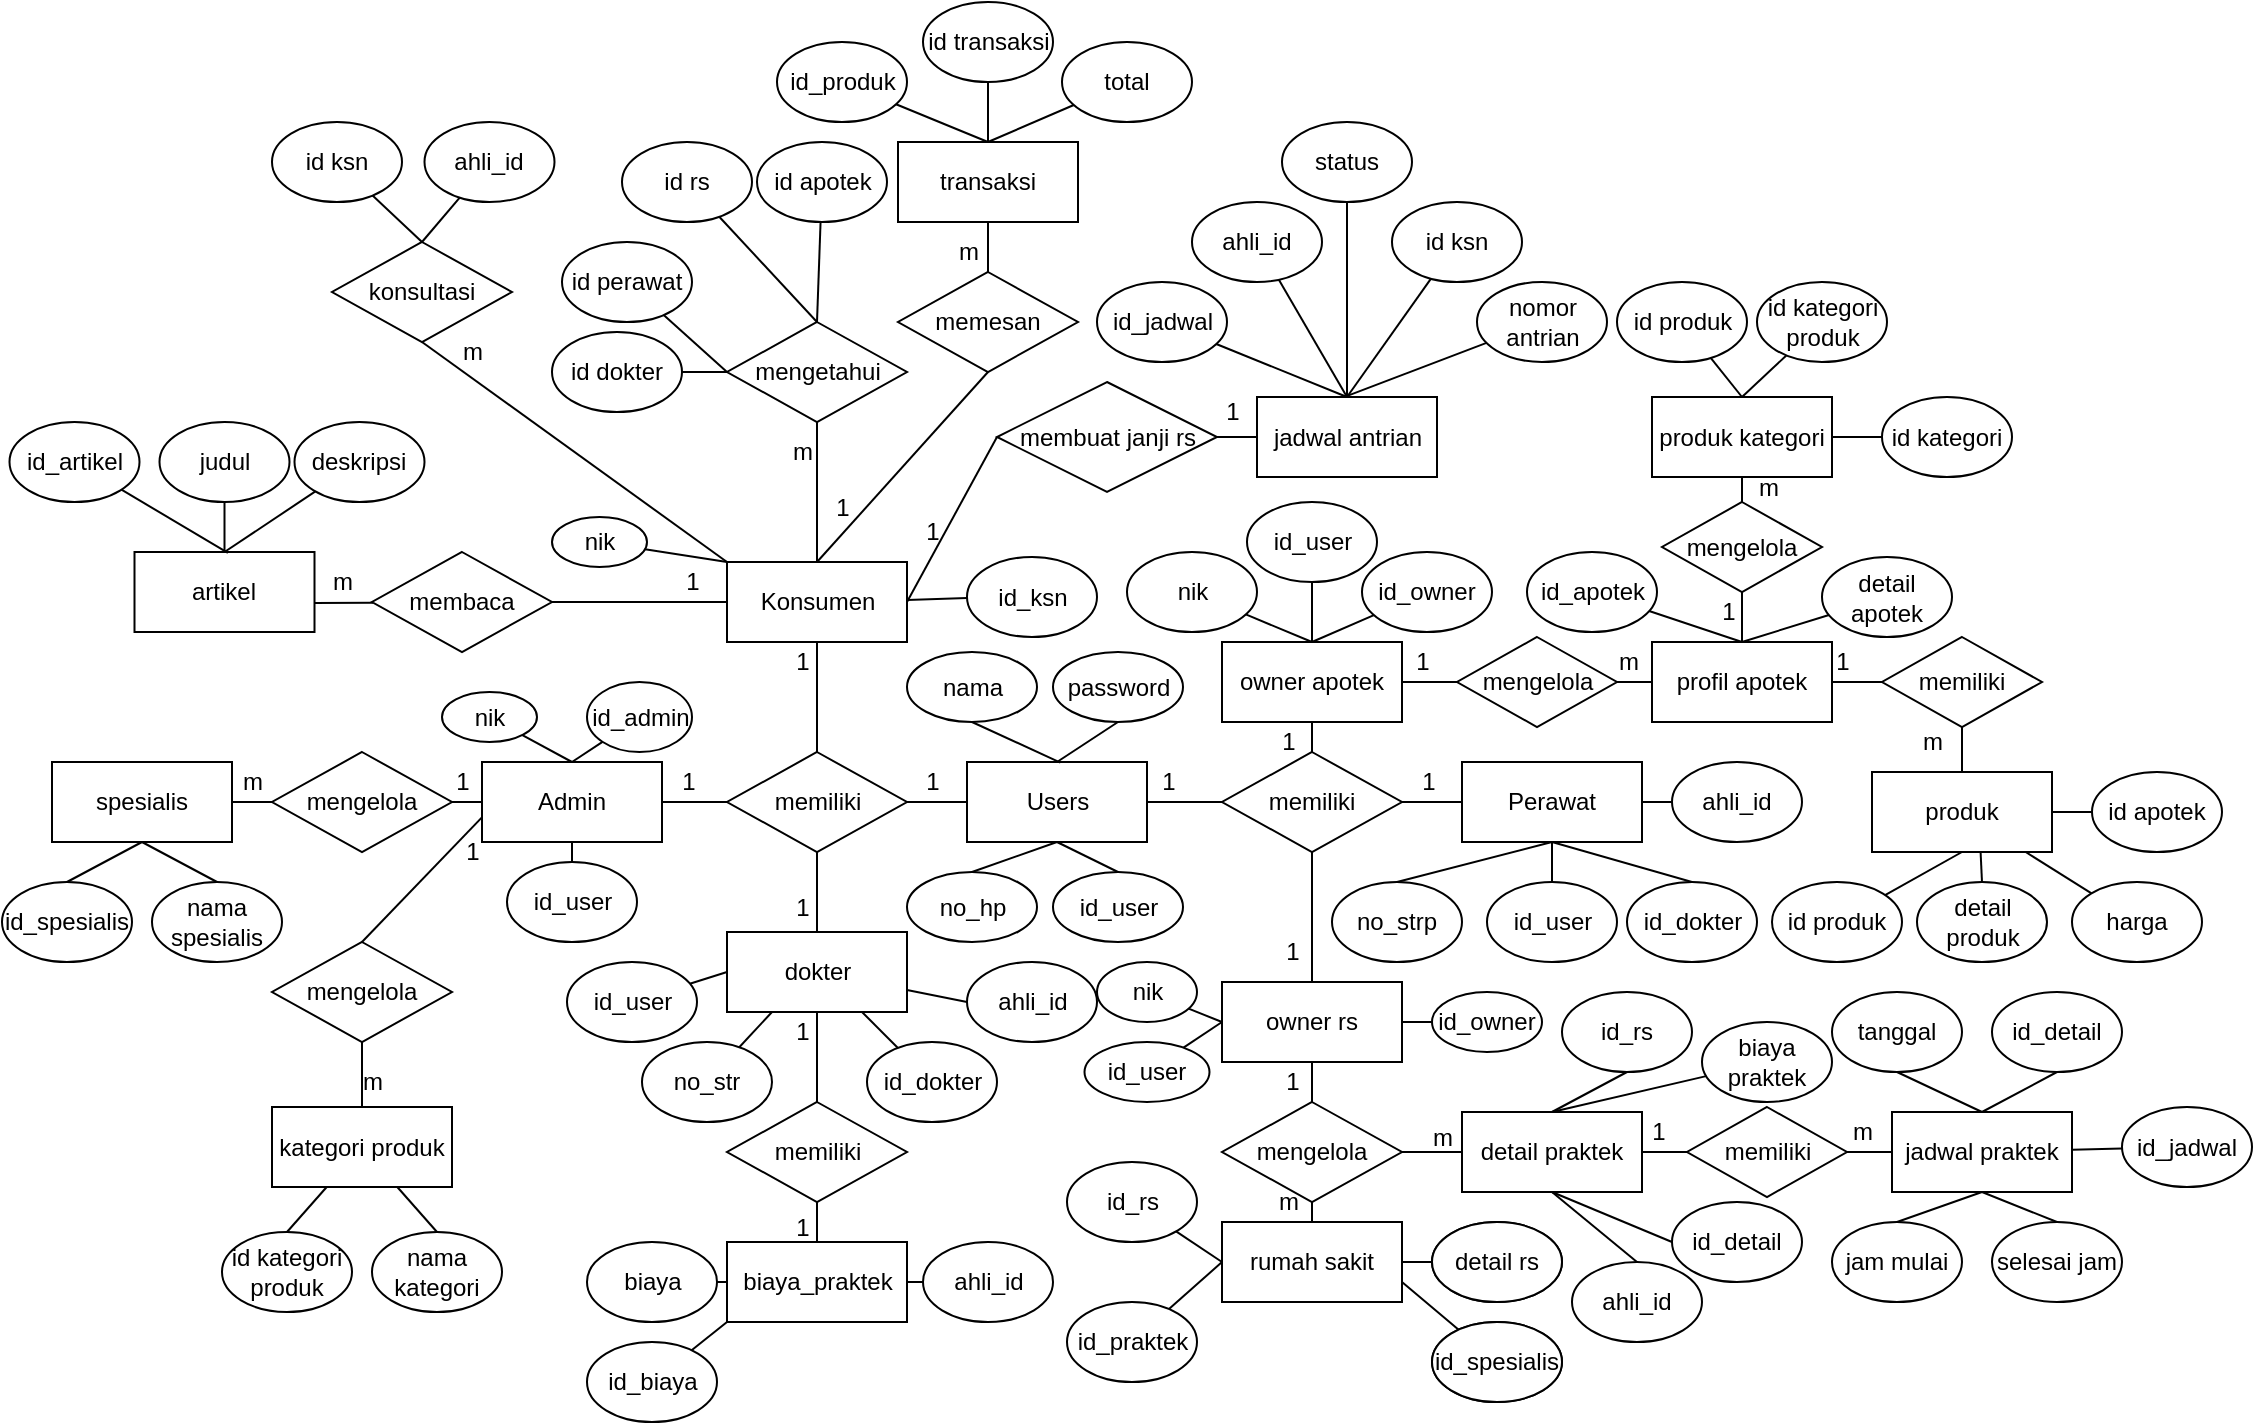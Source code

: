 <mxfile version="20.8.16" type="device"><diagram name="Page-1" id="ZHEu9YwP4fKdAtqK_Z01"><mxGraphModel dx="1886" dy="614" grid="1" gridSize="10" guides="1" tooltips="1" connect="1" arrows="1" fold="1" page="1" pageScale="1" pageWidth="850" pageHeight="1100" math="0" shadow="0"><root><mxCell id="0"/><mxCell id="1" parent="0"/><mxCell id="qncEWI-TgrQb9mS7dXzu-42" value="" style="rounded=0;orthogonalLoop=1;jettySize=auto;html=1;endArrow=none;endFill=0;exitX=0.5;exitY=0;exitDx=0;exitDy=0;" parent="1" source="qncEWI-TgrQb9mS7dXzu-1" target="qncEWI-TgrQb9mS7dXzu-41" edge="1"><mxGeometry relative="1" as="geometry"/></mxCell><mxCell id="qncEWI-TgrQb9mS7dXzu-141" style="edgeStyle=none;rounded=0;orthogonalLoop=1;jettySize=auto;html=1;entryX=1;entryY=0.5;entryDx=0;entryDy=0;endArrow=none;endFill=0;" parent="1" source="qncEWI-TgrQb9mS7dXzu-1" target="qncEWI-TgrQb9mS7dXzu-140" edge="1"><mxGeometry relative="1" as="geometry"/></mxCell><mxCell id="qncEWI-TgrQb9mS7dXzu-293" style="edgeStyle=none;rounded=0;orthogonalLoop=1;jettySize=auto;html=1;entryX=0.5;entryY=0;entryDx=0;entryDy=0;endArrow=none;endFill=0;exitX=0.852;exitY=1.069;exitDx=0;exitDy=0;exitPerimeter=0;" parent="1" source="qncEWI-TgrQb9mS7dXzu-225" target="qncEWI-TgrQb9mS7dXzu-292" edge="1"><mxGeometry relative="1" as="geometry"><mxPoint x="10" y="460" as="sourcePoint"/></mxGeometry></mxCell><mxCell id="qncEWI-TgrQb9mS7dXzu-1" value="Admin" style="rounded=0;whiteSpace=wrap;html=1;" parent="1" vertex="1"><mxGeometry x="-35" y="420" width="90" height="40" as="geometry"/></mxCell><mxCell id="qncEWI-TgrQb9mS7dXzu-68" style="edgeStyle=none;rounded=0;orthogonalLoop=1;jettySize=auto;html=1;endArrow=none;endFill=0;" parent="1" source="qncEWI-TgrQb9mS7dXzu-5" target="qncEWI-TgrQb9mS7dXzu-58" edge="1"><mxGeometry relative="1" as="geometry"/></mxCell><mxCell id="qncEWI-TgrQb9mS7dXzu-123" value="" style="edgeStyle=none;rounded=0;orthogonalLoop=1;jettySize=auto;html=1;endArrow=none;endFill=0;" parent="1" source="qncEWI-TgrQb9mS7dXzu-5" target="qncEWI-TgrQb9mS7dXzu-122" edge="1"><mxGeometry relative="1" as="geometry"/></mxCell><mxCell id="qncEWI-TgrQb9mS7dXzu-5" value="owner rs" style="rounded=0;whiteSpace=wrap;html=1;" parent="1" vertex="1"><mxGeometry x="335" y="530" width="90" height="40" as="geometry"/></mxCell><mxCell id="qncEWI-TgrQb9mS7dXzu-59" value="" style="edgeStyle=none;rounded=0;orthogonalLoop=1;jettySize=auto;html=1;endArrow=none;endFill=0;" parent="1" source="qncEWI-TgrQb9mS7dXzu-8" target="qncEWI-TgrQb9mS7dXzu-58" edge="1"><mxGeometry relative="1" as="geometry"/></mxCell><mxCell id="qncEWI-TgrQb9mS7dXzu-8" value="Users" style="rounded=0;whiteSpace=wrap;html=1;" parent="1" vertex="1"><mxGeometry x="207.5" y="420" width="90" height="40" as="geometry"/></mxCell><mxCell id="qncEWI-TgrQb9mS7dXzu-200" value="" style="edgeStyle=none;rounded=0;orthogonalLoop=1;jettySize=auto;html=1;endArrow=none;endFill=0;" parent="1" source="qncEWI-TgrQb9mS7dXzu-10" target="qncEWI-TgrQb9mS7dXzu-194" edge="1"><mxGeometry relative="1" as="geometry"/></mxCell><mxCell id="qncEWI-TgrQb9mS7dXzu-206" style="edgeStyle=none;rounded=0;orthogonalLoop=1;jettySize=auto;html=1;entryX=0;entryY=0.5;entryDx=0;entryDy=0;endArrow=none;endFill=0;exitX=1;exitY=0.5;exitDx=0;exitDy=0;" parent="1" source="qncEWI-TgrQb9mS7dXzu-10" target="qncEWI-TgrQb9mS7dXzu-205" edge="1"><mxGeometry relative="1" as="geometry"/></mxCell><mxCell id="qncEWI-TgrQb9mS7dXzu-10" value="Konsumen" style="rounded=0;whiteSpace=wrap;html=1;" parent="1" vertex="1"><mxGeometry x="87.5" y="320" width="90" height="40" as="geometry"/></mxCell><mxCell id="qncEWI-TgrQb9mS7dXzu-107" value="" style="edgeStyle=none;rounded=0;orthogonalLoop=1;jettySize=auto;html=1;endArrow=none;endFill=0;exitX=0.5;exitY=0;exitDx=0;exitDy=0;" parent="1" source="qncEWI-TgrQb9mS7dXzu-12" target="qncEWI-TgrQb9mS7dXzu-105" edge="1"><mxGeometry relative="1" as="geometry"/></mxCell><mxCell id="qncEWI-TgrQb9mS7dXzu-109" style="edgeStyle=none;rounded=0;orthogonalLoop=1;jettySize=auto;html=1;entryX=0.5;entryY=1;entryDx=0;entryDy=0;endArrow=none;endFill=0;" parent="1" source="qncEWI-TgrQb9mS7dXzu-12" target="qncEWI-TgrQb9mS7dXzu-104" edge="1"><mxGeometry relative="1" as="geometry"/></mxCell><mxCell id="qncEWI-TgrQb9mS7dXzu-12" value="artikel" style="rounded=0;whiteSpace=wrap;html=1;" parent="1" vertex="1"><mxGeometry x="-208.75" y="315" width="90" height="40" as="geometry"/></mxCell><mxCell id="qncEWI-TgrQb9mS7dXzu-18" value="nama" style="ellipse;whiteSpace=wrap;html=1;" parent="1" vertex="1"><mxGeometry x="177.5" y="365" width="65" height="35" as="geometry"/></mxCell><mxCell id="qncEWI-TgrQb9mS7dXzu-20" value="no_hp" style="ellipse;whiteSpace=wrap;html=1;" parent="1" vertex="1"><mxGeometry x="177.5" y="475" width="65" height="35" as="geometry"/></mxCell><mxCell id="qncEWI-TgrQb9mS7dXzu-22" value="password" style="ellipse;whiteSpace=wrap;html=1;" parent="1" vertex="1"><mxGeometry x="250.5" y="365" width="65" height="35" as="geometry"/></mxCell><mxCell id="qncEWI-TgrQb9mS7dXzu-24" style="edgeStyle=orthogonalEdgeStyle;rounded=0;orthogonalLoop=1;jettySize=auto;html=1;exitX=0.5;exitY=1;exitDx=0;exitDy=0;" parent="1" edge="1"><mxGeometry relative="1" as="geometry"><mxPoint x="252.5" y="445" as="sourcePoint"/><mxPoint x="252.5" y="445" as="targetPoint"/></mxGeometry></mxCell><mxCell id="qncEWI-TgrQb9mS7dXzu-25" value="id_user" style="ellipse;whiteSpace=wrap;html=1;" parent="1" vertex="1"><mxGeometry x="250.5" y="475" width="65" height="35" as="geometry"/></mxCell><mxCell id="qncEWI-TgrQb9mS7dXzu-45" style="rounded=0;orthogonalLoop=1;jettySize=auto;html=1;endArrow=none;endFill=0;exitX=0;exitY=0.5;exitDx=0;exitDy=0;" parent="1" source="qncEWI-TgrQb9mS7dXzu-26" target="qncEWI-TgrQb9mS7dXzu-43" edge="1"><mxGeometry relative="1" as="geometry"/></mxCell><mxCell id="qncEWI-TgrQb9mS7dXzu-88" style="edgeStyle=none;rounded=0;orthogonalLoop=1;jettySize=auto;html=1;endArrow=none;endFill=0;" parent="1" source="qncEWI-TgrQb9mS7dXzu-26" target="qncEWI-TgrQb9mS7dXzu-87" edge="1"><mxGeometry relative="1" as="geometry"/></mxCell><mxCell id="qncEWI-TgrQb9mS7dXzu-115" style="edgeStyle=none;rounded=0;orthogonalLoop=1;jettySize=auto;html=1;entryX=0;entryY=0.5;entryDx=0;entryDy=0;endArrow=none;endFill=0;" parent="1" source="qncEWI-TgrQb9mS7dXzu-26" target="qncEWI-TgrQb9mS7dXzu-114" edge="1"><mxGeometry relative="1" as="geometry"/></mxCell><mxCell id="qncEWI-TgrQb9mS7dXzu-26" value="dokter" style="rounded=0;whiteSpace=wrap;html=1;" parent="1" vertex="1"><mxGeometry x="87.5" y="505" width="90" height="40" as="geometry"/></mxCell><mxCell id="qncEWI-TgrQb9mS7dXzu-60" value="" style="edgeStyle=none;rounded=0;orthogonalLoop=1;jettySize=auto;html=1;endArrow=none;endFill=0;" parent="1" source="qncEWI-TgrQb9mS7dXzu-27" target="qncEWI-TgrQb9mS7dXzu-58" edge="1"><mxGeometry relative="1" as="geometry"/></mxCell><mxCell id="qncEWI-TgrQb9mS7dXzu-64" style="edgeStyle=none;rounded=0;orthogonalLoop=1;jettySize=auto;html=1;entryX=0.5;entryY=0;entryDx=0;entryDy=0;endArrow=none;endFill=0;exitX=0.5;exitY=1;exitDx=0;exitDy=0;" parent="1" source="qncEWI-TgrQb9mS7dXzu-27" target="qncEWI-TgrQb9mS7dXzu-63" edge="1"><mxGeometry relative="1" as="geometry"/></mxCell><mxCell id="qncEWI-TgrQb9mS7dXzu-117" value="" style="edgeStyle=none;rounded=0;orthogonalLoop=1;jettySize=auto;html=1;endArrow=none;endFill=0;" parent="1" source="qncEWI-TgrQb9mS7dXzu-27" target="qncEWI-TgrQb9mS7dXzu-116" edge="1"><mxGeometry relative="1" as="geometry"/></mxCell><mxCell id="qncEWI-TgrQb9mS7dXzu-27" value="Perawat" style="rounded=0;whiteSpace=wrap;html=1;" parent="1" vertex="1"><mxGeometry x="455" y="420" width="90" height="40" as="geometry"/></mxCell><mxCell id="qncEWI-TgrQb9mS7dXzu-173" value="" style="edgeStyle=none;rounded=0;orthogonalLoop=1;jettySize=auto;html=1;endArrow=none;endFill=0;" parent="1" source="qncEWI-TgrQb9mS7dXzu-28" target="qncEWI-TgrQb9mS7dXzu-172" edge="1"><mxGeometry relative="1" as="geometry"/></mxCell><mxCell id="qncEWI-TgrQb9mS7dXzu-28" value="owner apotek" style="rounded=0;whiteSpace=wrap;html=1;" parent="1" vertex="1"><mxGeometry x="335" y="360" width="90" height="40" as="geometry"/></mxCell><mxCell id="qncEWI-TgrQb9mS7dXzu-37" style="edgeStyle=orthogonalEdgeStyle;rounded=0;orthogonalLoop=1;jettySize=auto;html=1;entryX=0.5;entryY=1;entryDx=0;entryDy=0;endArrow=none;endFill=0;" parent="1" source="qncEWI-TgrQb9mS7dXzu-29" target="qncEWI-TgrQb9mS7dXzu-10" edge="1"><mxGeometry relative="1" as="geometry"/></mxCell><mxCell id="qncEWI-TgrQb9mS7dXzu-29" value="memiliki" style="rhombus;whiteSpace=wrap;html=1;" parent="1" vertex="1"><mxGeometry x="87.5" y="415" width="90" height="50" as="geometry"/></mxCell><mxCell id="qncEWI-TgrQb9mS7dXzu-30" value="" style="endArrow=none;html=1;rounded=0;exitX=1;exitY=0.5;exitDx=0;exitDy=0;entryX=0;entryY=0.5;entryDx=0;entryDy=0;" parent="1" source="qncEWI-TgrQb9mS7dXzu-1" target="qncEWI-TgrQb9mS7dXzu-29" edge="1"><mxGeometry width="50" height="50" relative="1" as="geometry"><mxPoint x="87.5" y="480" as="sourcePoint"/><mxPoint x="137.5" y="430" as="targetPoint"/></mxGeometry></mxCell><mxCell id="qncEWI-TgrQb9mS7dXzu-31" value="" style="endArrow=none;html=1;rounded=0;entryX=0;entryY=0.5;entryDx=0;entryDy=0;" parent="1" source="qncEWI-TgrQb9mS7dXzu-29" target="qncEWI-TgrQb9mS7dXzu-8" edge="1"><mxGeometry width="50" height="50" relative="1" as="geometry"><mxPoint x="87.5" y="480" as="sourcePoint"/><mxPoint x="137.5" y="430" as="targetPoint"/></mxGeometry></mxCell><mxCell id="qncEWI-TgrQb9mS7dXzu-32" value="" style="endArrow=none;html=1;rounded=0;exitX=0.5;exitY=0;exitDx=0;exitDy=0;entryX=0.5;entryY=1;entryDx=0;entryDy=0;" parent="1" source="qncEWI-TgrQb9mS7dXzu-20" target="qncEWI-TgrQb9mS7dXzu-8" edge="1"><mxGeometry width="50" height="50" relative="1" as="geometry"><mxPoint x="87.5" y="450" as="sourcePoint"/><mxPoint x="207.5" y="450" as="targetPoint"/></mxGeometry></mxCell><mxCell id="qncEWI-TgrQb9mS7dXzu-33" value="" style="endArrow=none;html=1;rounded=0;exitX=0.5;exitY=0;exitDx=0;exitDy=0;entryX=0.5;entryY=1;entryDx=0;entryDy=0;" parent="1" source="qncEWI-TgrQb9mS7dXzu-25" target="qncEWI-TgrQb9mS7dXzu-8" edge="1"><mxGeometry width="50" height="50" relative="1" as="geometry"><mxPoint x="210" y="480" as="sourcePoint"/><mxPoint x="262.5" y="460" as="targetPoint"/></mxGeometry></mxCell><mxCell id="qncEWI-TgrQb9mS7dXzu-34" value="" style="endArrow=none;html=1;rounded=0;exitX=0.5;exitY=0;exitDx=0;exitDy=0;entryX=0.5;entryY=1;entryDx=0;entryDy=0;" parent="1" source="qncEWI-TgrQb9mS7dXzu-8" target="qncEWI-TgrQb9mS7dXzu-22" edge="1"><mxGeometry width="50" height="50" relative="1" as="geometry"><mxPoint x="220" y="490" as="sourcePoint"/><mxPoint x="272.5" y="470" as="targetPoint"/></mxGeometry></mxCell><mxCell id="qncEWI-TgrQb9mS7dXzu-35" value="" style="endArrow=none;html=1;rounded=0;entryX=0.5;entryY=1;entryDx=0;entryDy=0;exitX=0.519;exitY=0.007;exitDx=0;exitDy=0;exitPerimeter=0;" parent="1" source="qncEWI-TgrQb9mS7dXzu-8" target="qncEWI-TgrQb9mS7dXzu-18" edge="1"><mxGeometry width="50" height="50" relative="1" as="geometry"><mxPoint x="257.5" y="410" as="sourcePoint"/><mxPoint x="282.5" y="480" as="targetPoint"/></mxGeometry></mxCell><mxCell id="qncEWI-TgrQb9mS7dXzu-36" value="" style="endArrow=none;html=1;rounded=0;exitX=0.5;exitY=1;exitDx=0;exitDy=0;" parent="1" source="qncEWI-TgrQb9mS7dXzu-29" target="qncEWI-TgrQb9mS7dXzu-26" edge="1"><mxGeometry width="50" height="50" relative="1" as="geometry"><mxPoint x="117.5" y="420" as="sourcePoint"/><mxPoint x="167.5" y="370" as="targetPoint"/></mxGeometry></mxCell><mxCell id="qncEWI-TgrQb9mS7dXzu-99" style="edgeStyle=none;rounded=0;orthogonalLoop=1;jettySize=auto;html=1;entryX=0.5;entryY=1;entryDx=0;entryDy=0;endArrow=none;endFill=0;" parent="1" source="qncEWI-TgrQb9mS7dXzu-38" target="qncEWI-TgrQb9mS7dXzu-1" edge="1"><mxGeometry relative="1" as="geometry"/></mxCell><mxCell id="qncEWI-TgrQb9mS7dXzu-38" value="id_user" style="ellipse;whiteSpace=wrap;html=1;" parent="1" vertex="1"><mxGeometry x="-22.5" y="470" width="65" height="40" as="geometry"/></mxCell><mxCell id="qncEWI-TgrQb9mS7dXzu-41" value="id_admin" style="ellipse;whiteSpace=wrap;html=1;" parent="1" vertex="1"><mxGeometry x="17.5" y="380" width="52.5" height="35" as="geometry"/></mxCell><mxCell id="qncEWI-TgrQb9mS7dXzu-43" value="id_user" style="ellipse;whiteSpace=wrap;html=1;" parent="1" vertex="1"><mxGeometry x="7.5" y="520" width="65" height="40" as="geometry"/></mxCell><mxCell id="qncEWI-TgrQb9mS7dXzu-46" style="edgeStyle=none;rounded=0;orthogonalLoop=1;jettySize=auto;html=1;entryX=0.75;entryY=1;entryDx=0;entryDy=0;endArrow=none;endFill=0;" parent="1" source="qncEWI-TgrQb9mS7dXzu-44" target="qncEWI-TgrQb9mS7dXzu-26" edge="1"><mxGeometry relative="1" as="geometry"/></mxCell><mxCell id="qncEWI-TgrQb9mS7dXzu-44" value="id_dokter" style="ellipse;whiteSpace=wrap;html=1;" parent="1" vertex="1"><mxGeometry x="157.5" y="560" width="65" height="40" as="geometry"/></mxCell><mxCell id="qncEWI-TgrQb9mS7dXzu-49" style="edgeStyle=none;rounded=0;orthogonalLoop=1;jettySize=auto;html=1;endArrow=none;endFill=0;entryX=0.25;entryY=1;entryDx=0;entryDy=0;" parent="1" source="qncEWI-TgrQb9mS7dXzu-48" target="qncEWI-TgrQb9mS7dXzu-26" edge="1"><mxGeometry relative="1" as="geometry"><mxPoint x="117.5" y="550" as="targetPoint"/></mxGeometry></mxCell><mxCell id="qncEWI-TgrQb9mS7dXzu-48" value="no_str" style="ellipse;whiteSpace=wrap;html=1;" parent="1" vertex="1"><mxGeometry x="45" y="560" width="65" height="40" as="geometry"/></mxCell><mxCell id="qncEWI-TgrQb9mS7dXzu-53" style="edgeStyle=none;rounded=0;orthogonalLoop=1;jettySize=auto;html=1;endArrow=none;endFill=0;" parent="1" source="qncEWI-TgrQb9mS7dXzu-51" target="qncEWI-TgrQb9mS7dXzu-10" edge="1"><mxGeometry relative="1" as="geometry"/></mxCell><mxCell id="qncEWI-TgrQb9mS7dXzu-51" value="id_ksn" style="ellipse;whiteSpace=wrap;html=1;" parent="1" vertex="1"><mxGeometry x="207.5" y="317.5" width="65" height="40" as="geometry"/></mxCell><mxCell id="qncEWI-TgrQb9mS7dXzu-55" style="edgeStyle=none;rounded=0;orthogonalLoop=1;jettySize=auto;html=1;endArrow=none;endFill=0;entryX=0;entryY=0;entryDx=0;entryDy=0;exitX=0.5;exitY=1;exitDx=0;exitDy=0;" parent="1" source="qncEWI-TgrQb9mS7dXzu-267" target="qncEWI-TgrQb9mS7dXzu-10" edge="1"><mxGeometry relative="1" as="geometry"><mxPoint x="-60" y="210" as="sourcePoint"/><mxPoint x="100" y="320" as="targetPoint"/></mxGeometry></mxCell><mxCell id="qncEWI-TgrQb9mS7dXzu-77" value="" style="edgeStyle=none;rounded=0;orthogonalLoop=1;jettySize=auto;html=1;endArrow=none;endFill=0;" parent="1" source="qncEWI-TgrQb9mS7dXzu-58" target="qncEWI-TgrQb9mS7dXzu-28" edge="1"><mxGeometry relative="1" as="geometry"/></mxCell><mxCell id="qncEWI-TgrQb9mS7dXzu-58" value="memiliki" style="rhombus;whiteSpace=wrap;html=1;" parent="1" vertex="1"><mxGeometry x="335" y="415" width="90" height="50" as="geometry"/></mxCell><mxCell id="qncEWI-TgrQb9mS7dXzu-65" value="" style="edgeStyle=none;rounded=0;orthogonalLoop=1;jettySize=auto;html=1;endArrow=none;endFill=0;" parent="1" source="qncEWI-TgrQb9mS7dXzu-61" target="qncEWI-TgrQb9mS7dXzu-27" edge="1"><mxGeometry relative="1" as="geometry"/></mxCell><mxCell id="qncEWI-TgrQb9mS7dXzu-61" value="id_user" style="ellipse;whiteSpace=wrap;html=1;" parent="1" vertex="1"><mxGeometry x="467.5" y="480" width="65" height="40" as="geometry"/></mxCell><mxCell id="qncEWI-TgrQb9mS7dXzu-66" style="edgeStyle=none;rounded=0;orthogonalLoop=1;jettySize=auto;html=1;entryX=0.5;entryY=1;entryDx=0;entryDy=0;endArrow=none;endFill=0;exitX=0.5;exitY=0;exitDx=0;exitDy=0;" parent="1" source="qncEWI-TgrQb9mS7dXzu-62" target="qncEWI-TgrQb9mS7dXzu-27" edge="1"><mxGeometry relative="1" as="geometry"/></mxCell><mxCell id="qncEWI-TgrQb9mS7dXzu-62" value="id_dokter" style="ellipse;whiteSpace=wrap;html=1;" parent="1" vertex="1"><mxGeometry x="537.5" y="480" width="65" height="40" as="geometry"/></mxCell><mxCell id="qncEWI-TgrQb9mS7dXzu-63" value="no_strp" style="ellipse;whiteSpace=wrap;html=1;" parent="1" vertex="1"><mxGeometry x="390" y="480" width="65" height="40" as="geometry"/></mxCell><mxCell id="qncEWI-TgrQb9mS7dXzu-121" style="edgeStyle=none;rounded=0;orthogonalLoop=1;jettySize=auto;html=1;entryX=0;entryY=0.5;entryDx=0;entryDy=0;endArrow=none;endFill=0;" parent="1" source="qncEWI-TgrQb9mS7dXzu-69" target="qncEWI-TgrQb9mS7dXzu-5" edge="1"><mxGeometry relative="1" as="geometry"/></mxCell><mxCell id="qncEWI-TgrQb9mS7dXzu-69" value="id_user" style="ellipse;whiteSpace=wrap;html=1;" parent="1" vertex="1"><mxGeometry x="266.25" y="560" width="62.5" height="30" as="geometry"/></mxCell><mxCell id="qncEWI-TgrQb9mS7dXzu-126" style="edgeStyle=none;rounded=0;orthogonalLoop=1;jettySize=auto;html=1;entryX=1;entryY=0.5;entryDx=0;entryDy=0;endArrow=none;endFill=0;" parent="1" source="qncEWI-TgrQb9mS7dXzu-70" target="qncEWI-TgrQb9mS7dXzu-5" edge="1"><mxGeometry relative="1" as="geometry"/></mxCell><mxCell id="qncEWI-TgrQb9mS7dXzu-70" value="id_owner" style="ellipse;whiteSpace=wrap;html=1;" parent="1" vertex="1"><mxGeometry x="440" y="535" width="55" height="30" as="geometry"/></mxCell><mxCell id="qncEWI-TgrQb9mS7dXzu-120" style="edgeStyle=none;rounded=0;orthogonalLoop=1;jettySize=auto;html=1;entryX=0;entryY=0.5;entryDx=0;entryDy=0;endArrow=none;endFill=0;" parent="1" source="qncEWI-TgrQb9mS7dXzu-71" target="qncEWI-TgrQb9mS7dXzu-5" edge="1"><mxGeometry relative="1" as="geometry"/></mxCell><mxCell id="qncEWI-TgrQb9mS7dXzu-71" value="nik" style="ellipse;whiteSpace=wrap;html=1;" parent="1" vertex="1"><mxGeometry x="272.5" y="520" width="50" height="30" as="geometry"/></mxCell><mxCell id="qncEWI-TgrQb9mS7dXzu-84" style="edgeStyle=none;rounded=0;orthogonalLoop=1;jettySize=auto;html=1;entryX=0.5;entryY=0;entryDx=0;entryDy=0;endArrow=none;endFill=0;" parent="1" source="qncEWI-TgrQb9mS7dXzu-78" target="qncEWI-TgrQb9mS7dXzu-28" edge="1"><mxGeometry relative="1" as="geometry"/></mxCell><mxCell id="qncEWI-TgrQb9mS7dXzu-78" value="id_user" style="ellipse;whiteSpace=wrap;html=1;" parent="1" vertex="1"><mxGeometry x="347.5" y="290" width="65" height="40" as="geometry"/></mxCell><mxCell id="qncEWI-TgrQb9mS7dXzu-85" style="edgeStyle=none;rounded=0;orthogonalLoop=1;jettySize=auto;html=1;entryX=0.5;entryY=0;entryDx=0;entryDy=0;endArrow=none;endFill=0;" parent="1" source="qncEWI-TgrQb9mS7dXzu-79" target="qncEWI-TgrQb9mS7dXzu-28" edge="1"><mxGeometry relative="1" as="geometry"/></mxCell><mxCell id="qncEWI-TgrQb9mS7dXzu-79" value="id_owner" style="ellipse;whiteSpace=wrap;html=1;" parent="1" vertex="1"><mxGeometry x="405" y="315" width="65" height="40" as="geometry"/></mxCell><mxCell id="qncEWI-TgrQb9mS7dXzu-81" style="edgeStyle=none;rounded=0;orthogonalLoop=1;jettySize=auto;html=1;entryX=0.5;entryY=0;entryDx=0;entryDy=0;endArrow=none;endFill=0;" parent="1" source="qncEWI-TgrQb9mS7dXzu-80" target="qncEWI-TgrQb9mS7dXzu-28" edge="1"><mxGeometry relative="1" as="geometry"/></mxCell><mxCell id="qncEWI-TgrQb9mS7dXzu-80" value="nik" style="ellipse;whiteSpace=wrap;html=1;" parent="1" vertex="1"><mxGeometry x="287.5" y="315" width="65" height="40" as="geometry"/></mxCell><mxCell id="qncEWI-TgrQb9mS7dXzu-90" style="edgeStyle=none;rounded=0;orthogonalLoop=1;jettySize=auto;html=1;endArrow=none;endFill=0;" parent="1" source="qncEWI-TgrQb9mS7dXzu-86" target="qncEWI-TgrQb9mS7dXzu-89" edge="1"><mxGeometry relative="1" as="geometry"/></mxCell><mxCell id="qncEWI-TgrQb9mS7dXzu-93" style="edgeStyle=none;rounded=0;orthogonalLoop=1;jettySize=auto;html=1;entryX=1;entryY=0.5;entryDx=0;entryDy=0;endArrow=none;endFill=0;" parent="1" source="qncEWI-TgrQb9mS7dXzu-86" target="qncEWI-TgrQb9mS7dXzu-91" edge="1"><mxGeometry relative="1" as="geometry"/></mxCell><mxCell id="qncEWI-TgrQb9mS7dXzu-86" value="biaya_praktek" style="rounded=0;whiteSpace=wrap;html=1;" parent="1" vertex="1"><mxGeometry x="87.5" y="660" width="90" height="40" as="geometry"/></mxCell><mxCell id="qncEWI-TgrQb9mS7dXzu-95" value="" style="edgeStyle=none;rounded=0;orthogonalLoop=1;jettySize=auto;html=1;endArrow=none;endFill=0;" parent="1" source="qncEWI-TgrQb9mS7dXzu-87" target="qncEWI-TgrQb9mS7dXzu-86" edge="1"><mxGeometry relative="1" as="geometry"/></mxCell><mxCell id="qncEWI-TgrQb9mS7dXzu-87" value="memiliki" style="rhombus;whiteSpace=wrap;html=1;" parent="1" vertex="1"><mxGeometry x="87.5" y="590" width="90" height="50" as="geometry"/></mxCell><mxCell id="qncEWI-TgrQb9mS7dXzu-89" value="ahli_id" style="ellipse;whiteSpace=wrap;html=1;" parent="1" vertex="1"><mxGeometry x="185.5" y="660" width="65" height="40" as="geometry"/></mxCell><mxCell id="qncEWI-TgrQb9mS7dXzu-91" value="biaya" style="ellipse;whiteSpace=wrap;html=1;" parent="1" vertex="1"><mxGeometry x="17.5" y="660" width="65" height="40" as="geometry"/></mxCell><mxCell id="qncEWI-TgrQb9mS7dXzu-94" style="edgeStyle=none;rounded=0;orthogonalLoop=1;jettySize=auto;html=1;entryX=0;entryY=1;entryDx=0;entryDy=0;endArrow=none;endFill=0;" parent="1" source="qncEWI-TgrQb9mS7dXzu-92" target="qncEWI-TgrQb9mS7dXzu-86" edge="1"><mxGeometry relative="1" as="geometry"/></mxCell><mxCell id="qncEWI-TgrQb9mS7dXzu-92" value="id_biaya" style="ellipse;whiteSpace=wrap;html=1;" parent="1" vertex="1"><mxGeometry x="17.5" y="710" width="65" height="40" as="geometry"/></mxCell><mxCell id="qncEWI-TgrQb9mS7dXzu-101" style="edgeStyle=none;rounded=0;orthogonalLoop=1;jettySize=auto;html=1;endArrow=none;endFill=0;" parent="1" source="qncEWI-TgrQb9mS7dXzu-97" target="qncEWI-TgrQb9mS7dXzu-10" edge="1"><mxGeometry relative="1" as="geometry"/></mxCell><mxCell id="qncEWI-TgrQb9mS7dXzu-103" style="edgeStyle=none;rounded=0;orthogonalLoop=1;jettySize=auto;html=1;entryX=1;entryY=0.638;entryDx=0;entryDy=0;entryPerimeter=0;endArrow=none;endFill=0;" parent="1" source="qncEWI-TgrQb9mS7dXzu-97" target="qncEWI-TgrQb9mS7dXzu-12" edge="1"><mxGeometry relative="1" as="geometry"/></mxCell><mxCell id="qncEWI-TgrQb9mS7dXzu-97" value="membaca" style="rhombus;whiteSpace=wrap;html=1;" parent="1" vertex="1"><mxGeometry x="-90" y="315" width="90" height="50" as="geometry"/></mxCell><mxCell id="qncEWI-TgrQb9mS7dXzu-104" value="judul" style="ellipse;whiteSpace=wrap;html=1;" parent="1" vertex="1"><mxGeometry x="-196.25" y="250" width="65" height="40" as="geometry"/></mxCell><mxCell id="qncEWI-TgrQb9mS7dXzu-105" value="deskripsi" style="ellipse;whiteSpace=wrap;html=1;" parent="1" vertex="1"><mxGeometry x="-128.75" y="250" width="65" height="40" as="geometry"/></mxCell><mxCell id="qncEWI-TgrQb9mS7dXzu-111" style="edgeStyle=none;rounded=0;orthogonalLoop=1;jettySize=auto;html=1;entryX=0.519;entryY=0.012;entryDx=0;entryDy=0;entryPerimeter=0;endArrow=none;endFill=0;" parent="1" source="qncEWI-TgrQb9mS7dXzu-106" target="qncEWI-TgrQb9mS7dXzu-12" edge="1"><mxGeometry relative="1" as="geometry"/></mxCell><mxCell id="qncEWI-TgrQb9mS7dXzu-106" value="id_artikel" style="ellipse;whiteSpace=wrap;html=1;" parent="1" vertex="1"><mxGeometry x="-271.25" y="250" width="65" height="40" as="geometry"/></mxCell><mxCell id="qncEWI-TgrQb9mS7dXzu-113" style="edgeStyle=none;rounded=0;orthogonalLoop=1;jettySize=auto;html=1;exitX=0.5;exitY=0;exitDx=0;exitDy=0;endArrow=none;endFill=0;" parent="1" source="qncEWI-TgrQb9mS7dXzu-78" target="qncEWI-TgrQb9mS7dXzu-78" edge="1"><mxGeometry relative="1" as="geometry"/></mxCell><mxCell id="qncEWI-TgrQb9mS7dXzu-114" value="ahli_id" style="ellipse;whiteSpace=wrap;html=1;" parent="1" vertex="1"><mxGeometry x="207.5" y="520" width="65" height="40" as="geometry"/></mxCell><mxCell id="qncEWI-TgrQb9mS7dXzu-116" value="ahli_id" style="ellipse;whiteSpace=wrap;html=1;" parent="1" vertex="1"><mxGeometry x="560" y="420" width="65" height="40" as="geometry"/></mxCell><mxCell id="qncEWI-TgrQb9mS7dXzu-118" value="rumah sakit" style="rounded=0;whiteSpace=wrap;html=1;" parent="1" vertex="1"><mxGeometry x="335" y="650" width="90" height="40" as="geometry"/></mxCell><mxCell id="qncEWI-TgrQb9mS7dXzu-124" value="" style="edgeStyle=none;rounded=0;orthogonalLoop=1;jettySize=auto;html=1;endArrow=none;endFill=0;" parent="1" source="qncEWI-TgrQb9mS7dXzu-122" target="qncEWI-TgrQb9mS7dXzu-118" edge="1"><mxGeometry relative="1" as="geometry"/></mxCell><mxCell id="qncEWI-TgrQb9mS7dXzu-148" value="" style="edgeStyle=none;rounded=0;orthogonalLoop=1;jettySize=auto;html=1;endArrow=none;endFill=0;" parent="1" source="qncEWI-TgrQb9mS7dXzu-122" target="qncEWI-TgrQb9mS7dXzu-147" edge="1"><mxGeometry relative="1" as="geometry"/></mxCell><mxCell id="qncEWI-TgrQb9mS7dXzu-122" value="mengelola" style="rhombus;whiteSpace=wrap;html=1;" parent="1" vertex="1"><mxGeometry x="335" y="590" width="90" height="50" as="geometry"/></mxCell><mxCell id="qncEWI-TgrQb9mS7dXzu-133" style="edgeStyle=none;rounded=0;orthogonalLoop=1;jettySize=auto;html=1;entryX=0;entryY=0.5;entryDx=0;entryDy=0;endArrow=none;endFill=0;" parent="1" source="qncEWI-TgrQb9mS7dXzu-128" target="qncEWI-TgrQb9mS7dXzu-118" edge="1"><mxGeometry relative="1" as="geometry"/></mxCell><mxCell id="qncEWI-TgrQb9mS7dXzu-128" value="id_rs" style="ellipse;whiteSpace=wrap;html=1;" parent="1" vertex="1"><mxGeometry x="257.5" y="620" width="65" height="40" as="geometry"/></mxCell><mxCell id="qncEWI-TgrQb9mS7dXzu-135" style="edgeStyle=none;rounded=0;orthogonalLoop=1;jettySize=auto;html=1;entryX=1;entryY=0.5;entryDx=0;entryDy=0;endArrow=none;endFill=0;" parent="1" source="qncEWI-TgrQb9mS7dXzu-129" target="qncEWI-TgrQb9mS7dXzu-118" edge="1"><mxGeometry relative="1" as="geometry"/></mxCell><mxCell id="qncEWI-TgrQb9mS7dXzu-129" value="detail rs" style="ellipse;whiteSpace=wrap;html=1;" parent="1" vertex="1"><mxGeometry x="440" y="650" width="65" height="40" as="geometry"/></mxCell><mxCell id="qncEWI-TgrQb9mS7dXzu-134" style="edgeStyle=none;rounded=0;orthogonalLoop=1;jettySize=auto;html=1;entryX=0;entryY=0.5;entryDx=0;entryDy=0;endArrow=none;endFill=0;" parent="1" source="qncEWI-TgrQb9mS7dXzu-130" target="qncEWI-TgrQb9mS7dXzu-118" edge="1"><mxGeometry relative="1" as="geometry"/></mxCell><mxCell id="qncEWI-TgrQb9mS7dXzu-130" value="id_praktek" style="ellipse;whiteSpace=wrap;html=1;" parent="1" vertex="1"><mxGeometry x="257.5" y="690" width="65" height="40" as="geometry"/></mxCell><mxCell id="qncEWI-TgrQb9mS7dXzu-131" style="edgeStyle=none;rounded=0;orthogonalLoop=1;jettySize=auto;html=1;exitX=0.5;exitY=1;exitDx=0;exitDy=0;endArrow=none;endFill=0;" parent="1" source="qncEWI-TgrQb9mS7dXzu-69" target="qncEWI-TgrQb9mS7dXzu-69" edge="1"><mxGeometry relative="1" as="geometry"/></mxCell><mxCell id="qncEWI-TgrQb9mS7dXzu-136" style="edgeStyle=none;rounded=0;orthogonalLoop=1;jettySize=auto;html=1;entryX=1;entryY=0.75;entryDx=0;entryDy=0;endArrow=none;endFill=0;" parent="1" source="qncEWI-TgrQb9mS7dXzu-132" target="qncEWI-TgrQb9mS7dXzu-118" edge="1"><mxGeometry relative="1" as="geometry"/></mxCell><mxCell id="qncEWI-TgrQb9mS7dXzu-132" value="id_spesialis" style="ellipse;whiteSpace=wrap;html=1;" parent="1" vertex="1"><mxGeometry x="440" y="700" width="65" height="40" as="geometry"/></mxCell><mxCell id="qncEWI-TgrQb9mS7dXzu-138" style="edgeStyle=none;rounded=0;orthogonalLoop=1;jettySize=auto;html=1;entryX=0.5;entryY=0;entryDx=0;entryDy=0;endArrow=none;endFill=0;" parent="1" source="qncEWI-TgrQb9mS7dXzu-137" target="qncEWI-TgrQb9mS7dXzu-1" edge="1"><mxGeometry relative="1" as="geometry"/></mxCell><mxCell id="qncEWI-TgrQb9mS7dXzu-137" value="nik" style="ellipse;whiteSpace=wrap;html=1;" parent="1" vertex="1"><mxGeometry x="-55" y="385" width="47.5" height="25" as="geometry"/></mxCell><mxCell id="qncEWI-TgrQb9mS7dXzu-142" value="" style="edgeStyle=none;rounded=0;orthogonalLoop=1;jettySize=auto;html=1;endArrow=none;endFill=0;" parent="1" source="qncEWI-TgrQb9mS7dXzu-139" target="qncEWI-TgrQb9mS7dXzu-140" edge="1"><mxGeometry relative="1" as="geometry"/></mxCell><mxCell id="qncEWI-TgrQb9mS7dXzu-145" style="edgeStyle=none;rounded=0;orthogonalLoop=1;jettySize=auto;html=1;entryX=0.5;entryY=0;entryDx=0;entryDy=0;endArrow=none;endFill=0;exitX=0.5;exitY=1;exitDx=0;exitDy=0;" parent="1" source="qncEWI-TgrQb9mS7dXzu-139" target="qncEWI-TgrQb9mS7dXzu-144" edge="1"><mxGeometry relative="1" as="geometry"/></mxCell><mxCell id="qncEWI-TgrQb9mS7dXzu-146" style="edgeStyle=none;rounded=0;orthogonalLoop=1;jettySize=auto;html=1;entryX=0.5;entryY=0;entryDx=0;entryDy=0;endArrow=none;endFill=0;exitX=0.5;exitY=1;exitDx=0;exitDy=0;" parent="1" source="qncEWI-TgrQb9mS7dXzu-139" target="qncEWI-TgrQb9mS7dXzu-143" edge="1"><mxGeometry relative="1" as="geometry"/></mxCell><mxCell id="qncEWI-TgrQb9mS7dXzu-139" value="spesialis" style="rounded=0;whiteSpace=wrap;html=1;" parent="1" vertex="1"><mxGeometry x="-250" y="420" width="90" height="40" as="geometry"/></mxCell><mxCell id="qncEWI-TgrQb9mS7dXzu-140" value="mengelola" style="rhombus;whiteSpace=wrap;html=1;" parent="1" vertex="1"><mxGeometry x="-140" y="415" width="90" height="50" as="geometry"/></mxCell><mxCell id="qncEWI-TgrQb9mS7dXzu-143" value="nama spesialis" style="ellipse;whiteSpace=wrap;html=1;" parent="1" vertex="1"><mxGeometry x="-200" y="480" width="65" height="40" as="geometry"/></mxCell><mxCell id="qncEWI-TgrQb9mS7dXzu-144" value="id_spesialis" style="ellipse;whiteSpace=wrap;html=1;" parent="1" vertex="1"><mxGeometry x="-275" y="480" width="65" height="40" as="geometry"/></mxCell><mxCell id="qncEWI-TgrQb9mS7dXzu-150" style="edgeStyle=none;rounded=0;orthogonalLoop=1;jettySize=auto;html=1;entryX=0.5;entryY=1;entryDx=0;entryDy=0;endArrow=none;endFill=0;exitX=0.5;exitY=0;exitDx=0;exitDy=0;" parent="1" source="qncEWI-TgrQb9mS7dXzu-147" target="qncEWI-TgrQb9mS7dXzu-149" edge="1"><mxGeometry relative="1" as="geometry"/></mxCell><mxCell id="qncEWI-TgrQb9mS7dXzu-152" style="edgeStyle=none;rounded=0;orthogonalLoop=1;jettySize=auto;html=1;entryX=0.5;entryY=0;entryDx=0;entryDy=0;endArrow=none;endFill=0;exitX=0.5;exitY=1;exitDx=0;exitDy=0;" parent="1" source="qncEWI-TgrQb9mS7dXzu-147" target="qncEWI-TgrQb9mS7dXzu-151" edge="1"><mxGeometry relative="1" as="geometry"/></mxCell><mxCell id="qncEWI-TgrQb9mS7dXzu-154" style="edgeStyle=none;rounded=0;orthogonalLoop=1;jettySize=auto;html=1;entryX=0;entryY=0.5;entryDx=0;entryDy=0;endArrow=none;endFill=0;exitX=0.5;exitY=1;exitDx=0;exitDy=0;" parent="1" source="qncEWI-TgrQb9mS7dXzu-147" target="qncEWI-TgrQb9mS7dXzu-153" edge="1"><mxGeometry relative="1" as="geometry"/></mxCell><mxCell id="qncEWI-TgrQb9mS7dXzu-160" value="" style="edgeStyle=none;rounded=0;orthogonalLoop=1;jettySize=auto;html=1;endArrow=none;endFill=0;" parent="1" source="qncEWI-TgrQb9mS7dXzu-147" target="qncEWI-TgrQb9mS7dXzu-159" edge="1"><mxGeometry relative="1" as="geometry"/></mxCell><mxCell id="qncEWI-TgrQb9mS7dXzu-147" value="detail praktek" style="rounded=0;whiteSpace=wrap;html=1;" parent="1" vertex="1"><mxGeometry x="455" y="595" width="90" height="40" as="geometry"/></mxCell><mxCell id="qncEWI-TgrQb9mS7dXzu-149" value="id_rs" style="ellipse;whiteSpace=wrap;html=1;" parent="1" vertex="1"><mxGeometry x="505" y="535" width="65" height="40" as="geometry"/></mxCell><mxCell id="qncEWI-TgrQb9mS7dXzu-151" value="ahli_id" style="ellipse;whiteSpace=wrap;html=1;" parent="1" vertex="1"><mxGeometry x="510" y="670" width="65" height="40" as="geometry"/></mxCell><mxCell id="qncEWI-TgrQb9mS7dXzu-153" value="id_detail" style="ellipse;whiteSpace=wrap;html=1;" parent="1" vertex="1"><mxGeometry x="560" y="640" width="65" height="40" as="geometry"/></mxCell><mxCell id="qncEWI-TgrQb9mS7dXzu-156" style="edgeStyle=none;rounded=0;orthogonalLoop=1;jettySize=auto;html=1;entryX=0.5;entryY=0;entryDx=0;entryDy=0;endArrow=none;endFill=0;" parent="1" source="qncEWI-TgrQb9mS7dXzu-155" target="qncEWI-TgrQb9mS7dXzu-147" edge="1"><mxGeometry relative="1" as="geometry"/></mxCell><mxCell id="qncEWI-TgrQb9mS7dXzu-155" value="biaya&lt;br&gt;praktek" style="ellipse;whiteSpace=wrap;html=1;" parent="1" vertex="1"><mxGeometry x="575" y="550" width="65" height="40" as="geometry"/></mxCell><mxCell id="qncEWI-TgrQb9mS7dXzu-161" value="" style="edgeStyle=none;rounded=0;orthogonalLoop=1;jettySize=auto;html=1;endArrow=none;endFill=0;" parent="1" source="qncEWI-TgrQb9mS7dXzu-157" target="qncEWI-TgrQb9mS7dXzu-159" edge="1"><mxGeometry relative="1" as="geometry"/></mxCell><mxCell id="qncEWI-TgrQb9mS7dXzu-167" value="" style="edgeStyle=none;rounded=0;orthogonalLoop=1;jettySize=auto;html=1;endArrow=none;endFill=0;" parent="1" source="qncEWI-TgrQb9mS7dXzu-157" target="qncEWI-TgrQb9mS7dXzu-166" edge="1"><mxGeometry relative="1" as="geometry"/></mxCell><mxCell id="qncEWI-TgrQb9mS7dXzu-170" style="edgeStyle=none;rounded=0;orthogonalLoop=1;jettySize=auto;html=1;entryX=0.5;entryY=0;entryDx=0;entryDy=0;endArrow=none;endFill=0;exitX=0.5;exitY=1;exitDx=0;exitDy=0;" parent="1" source="qncEWI-TgrQb9mS7dXzu-157" target="qncEWI-TgrQb9mS7dXzu-164" edge="1"><mxGeometry relative="1" as="geometry"/></mxCell><mxCell id="qncEWI-TgrQb9mS7dXzu-157" value="jadwal praktek" style="rounded=0;whiteSpace=wrap;html=1;" parent="1" vertex="1"><mxGeometry x="670" y="595" width="90" height="40" as="geometry"/></mxCell><mxCell id="qncEWI-TgrQb9mS7dXzu-159" value="memiliki" style="rhombus;whiteSpace=wrap;html=1;" parent="1" vertex="1"><mxGeometry x="567.5" y="592.5" width="80" height="45" as="geometry"/></mxCell><mxCell id="qncEWI-TgrQb9mS7dXzu-169" style="edgeStyle=none;rounded=0;orthogonalLoop=1;jettySize=auto;html=1;endArrow=none;endFill=0;exitX=0.5;exitY=1;exitDx=0;exitDy=0;entryX=0.5;entryY=0;entryDx=0;entryDy=0;" parent="1" source="qncEWI-TgrQb9mS7dXzu-162" target="qncEWI-TgrQb9mS7dXzu-157" edge="1"><mxGeometry relative="1" as="geometry"><mxPoint x="720" y="600" as="targetPoint"/></mxGeometry></mxCell><mxCell id="qncEWI-TgrQb9mS7dXzu-162" value="tanggal" style="ellipse;whiteSpace=wrap;html=1;" parent="1" vertex="1"><mxGeometry x="640" y="535" width="65" height="40" as="geometry"/></mxCell><mxCell id="qncEWI-TgrQb9mS7dXzu-171" style="edgeStyle=none;rounded=0;orthogonalLoop=1;jettySize=auto;html=1;entryX=0.5;entryY=1;entryDx=0;entryDy=0;endArrow=none;endFill=0;exitX=0.5;exitY=0;exitDx=0;exitDy=0;" parent="1" source="qncEWI-TgrQb9mS7dXzu-163" target="qncEWI-TgrQb9mS7dXzu-157" edge="1"><mxGeometry relative="1" as="geometry"/></mxCell><mxCell id="qncEWI-TgrQb9mS7dXzu-163" value="selesai jam" style="ellipse;whiteSpace=wrap;html=1;" parent="1" vertex="1"><mxGeometry x="720" y="650" width="65" height="40" as="geometry"/></mxCell><mxCell id="qncEWI-TgrQb9mS7dXzu-164" value="jam mulai" style="ellipse;whiteSpace=wrap;html=1;" parent="1" vertex="1"><mxGeometry x="640" y="650" width="65" height="40" as="geometry"/></mxCell><mxCell id="qncEWI-TgrQb9mS7dXzu-168" style="edgeStyle=none;rounded=0;orthogonalLoop=1;jettySize=auto;html=1;entryX=0.5;entryY=0;entryDx=0;entryDy=0;endArrow=none;endFill=0;exitX=0.5;exitY=1;exitDx=0;exitDy=0;" parent="1" source="qncEWI-TgrQb9mS7dXzu-165" target="qncEWI-TgrQb9mS7dXzu-157" edge="1"><mxGeometry relative="1" as="geometry"/></mxCell><mxCell id="qncEWI-TgrQb9mS7dXzu-165" value="id_detail" style="ellipse;whiteSpace=wrap;html=1;" parent="1" vertex="1"><mxGeometry x="720" y="535" width="65" height="40" as="geometry"/></mxCell><mxCell id="qncEWI-TgrQb9mS7dXzu-166" value="id_jadwal" style="ellipse;whiteSpace=wrap;html=1;" parent="1" vertex="1"><mxGeometry x="785" y="592.5" width="65" height="40" as="geometry"/></mxCell><mxCell id="qncEWI-TgrQb9mS7dXzu-175" value="" style="edgeStyle=none;rounded=0;orthogonalLoop=1;jettySize=auto;html=1;endArrow=none;endFill=0;" parent="1" source="qncEWI-TgrQb9mS7dXzu-172" target="qncEWI-TgrQb9mS7dXzu-174" edge="1"><mxGeometry relative="1" as="geometry"/></mxCell><mxCell id="qncEWI-TgrQb9mS7dXzu-172" value="mengelola" style="rhombus;whiteSpace=wrap;html=1;" parent="1" vertex="1"><mxGeometry x="452.5" y="357.5" width="80" height="45" as="geometry"/></mxCell><mxCell id="qncEWI-TgrQb9mS7dXzu-183" value="" style="edgeStyle=none;rounded=0;orthogonalLoop=1;jettySize=auto;html=1;endArrow=none;endFill=0;" parent="1" source="qncEWI-TgrQb9mS7dXzu-174" target="qncEWI-TgrQb9mS7dXzu-182" edge="1"><mxGeometry relative="1" as="geometry"/></mxCell><mxCell id="qncEWI-TgrQb9mS7dXzu-280" value="" style="edgeStyle=none;rounded=0;orthogonalLoop=1;jettySize=auto;html=1;endArrow=none;endFill=0;" parent="1" source="qncEWI-TgrQb9mS7dXzu-174" target="qncEWI-TgrQb9mS7dXzu-279" edge="1"><mxGeometry relative="1" as="geometry"/></mxCell><mxCell id="qncEWI-TgrQb9mS7dXzu-174" value="profil apotek" style="rounded=0;whiteSpace=wrap;html=1;" parent="1" vertex="1"><mxGeometry x="550" y="360" width="90" height="40" as="geometry"/></mxCell><mxCell id="qncEWI-TgrQb9mS7dXzu-176" value="detail rs" style="ellipse;whiteSpace=wrap;html=1;" parent="1" vertex="1"><mxGeometry x="440" y="650" width="65" height="40" as="geometry"/></mxCell><mxCell id="qncEWI-TgrQb9mS7dXzu-177" value="id_spesialis" style="ellipse;whiteSpace=wrap;html=1;" parent="1" vertex="1"><mxGeometry x="440" y="700" width="65" height="40" as="geometry"/></mxCell><mxCell id="qncEWI-TgrQb9mS7dXzu-181" style="edgeStyle=none;rounded=0;orthogonalLoop=1;jettySize=auto;html=1;entryX=0.5;entryY=0;entryDx=0;entryDy=0;endArrow=none;endFill=0;" parent="1" source="qncEWI-TgrQb9mS7dXzu-178" target="qncEWI-TgrQb9mS7dXzu-174" edge="1"><mxGeometry relative="1" as="geometry"/></mxCell><mxCell id="qncEWI-TgrQb9mS7dXzu-178" value="id_apotek" style="ellipse;whiteSpace=wrap;html=1;" parent="1" vertex="1"><mxGeometry x="487.5" y="315" width="65" height="40" as="geometry"/></mxCell><mxCell id="qncEWI-TgrQb9mS7dXzu-180" style="edgeStyle=none;rounded=0;orthogonalLoop=1;jettySize=auto;html=1;entryX=0.5;entryY=0;entryDx=0;entryDy=0;endArrow=none;endFill=0;" parent="1" source="qncEWI-TgrQb9mS7dXzu-179" target="qncEWI-TgrQb9mS7dXzu-174" edge="1"><mxGeometry relative="1" as="geometry"/></mxCell><mxCell id="qncEWI-TgrQb9mS7dXzu-179" value="detail apotek" style="ellipse;whiteSpace=wrap;html=1;" parent="1" vertex="1"><mxGeometry x="635" y="317.5" width="65" height="40" as="geometry"/></mxCell><mxCell id="qncEWI-TgrQb9mS7dXzu-185" value="" style="edgeStyle=none;rounded=0;orthogonalLoop=1;jettySize=auto;html=1;endArrow=none;endFill=0;" parent="1" source="qncEWI-TgrQb9mS7dXzu-182" target="qncEWI-TgrQb9mS7dXzu-184" edge="1"><mxGeometry relative="1" as="geometry"/></mxCell><mxCell id="qncEWI-TgrQb9mS7dXzu-182" value="memiliki" style="rhombus;whiteSpace=wrap;html=1;" parent="1" vertex="1"><mxGeometry x="665" y="357.5" width="80" height="45" as="geometry"/></mxCell><mxCell id="qncEWI-TgrQb9mS7dXzu-190" value="" style="edgeStyle=none;rounded=0;orthogonalLoop=1;jettySize=auto;html=1;endArrow=none;endFill=0;" parent="1" source="qncEWI-TgrQb9mS7dXzu-184" target="qncEWI-TgrQb9mS7dXzu-187" edge="1"><mxGeometry relative="1" as="geometry"/></mxCell><mxCell id="qncEWI-TgrQb9mS7dXzu-191" value="" style="edgeStyle=none;rounded=0;orthogonalLoop=1;jettySize=auto;html=1;endArrow=none;endFill=0;exitX=0.603;exitY=0.987;exitDx=0;exitDy=0;exitPerimeter=0;entryX=0.5;entryY=0;entryDx=0;entryDy=0;" parent="1" source="qncEWI-TgrQb9mS7dXzu-184" target="qncEWI-TgrQb9mS7dXzu-188" edge="1"><mxGeometry relative="1" as="geometry"/></mxCell><mxCell id="qncEWI-TgrQb9mS7dXzu-192" style="edgeStyle=none;rounded=0;orthogonalLoop=1;jettySize=auto;html=1;entryX=0;entryY=0.5;entryDx=0;entryDy=0;endArrow=none;endFill=0;" parent="1" source="qncEWI-TgrQb9mS7dXzu-184" target="qncEWI-TgrQb9mS7dXzu-186" edge="1"><mxGeometry relative="1" as="geometry"/></mxCell><mxCell id="qncEWI-TgrQb9mS7dXzu-184" value="produk" style="rounded=0;whiteSpace=wrap;html=1;" parent="1" vertex="1"><mxGeometry x="660" y="425" width="90" height="40" as="geometry"/></mxCell><mxCell id="qncEWI-TgrQb9mS7dXzu-186" value="id apotek" style="ellipse;whiteSpace=wrap;html=1;" parent="1" vertex="1"><mxGeometry x="770" y="425" width="65" height="40" as="geometry"/></mxCell><mxCell id="qncEWI-TgrQb9mS7dXzu-187" value="harga" style="ellipse;whiteSpace=wrap;html=1;" parent="1" vertex="1"><mxGeometry x="760" y="480" width="65" height="40" as="geometry"/></mxCell><mxCell id="qncEWI-TgrQb9mS7dXzu-188" value="detail produk" style="ellipse;whiteSpace=wrap;html=1;" parent="1" vertex="1"><mxGeometry x="682.5" y="480" width="65" height="40" as="geometry"/></mxCell><mxCell id="qncEWI-TgrQb9mS7dXzu-193" style="edgeStyle=none;rounded=0;orthogonalLoop=1;jettySize=auto;html=1;entryX=0.5;entryY=1;entryDx=0;entryDy=0;endArrow=none;endFill=0;" parent="1" source="qncEWI-TgrQb9mS7dXzu-189" target="qncEWI-TgrQb9mS7dXzu-184" edge="1"><mxGeometry relative="1" as="geometry"/></mxCell><mxCell id="qncEWI-TgrQb9mS7dXzu-189" value="id produk" style="ellipse;whiteSpace=wrap;html=1;" parent="1" vertex="1"><mxGeometry x="610" y="480" width="65" height="40" as="geometry"/></mxCell><mxCell id="qncEWI-TgrQb9mS7dXzu-197" value="" style="edgeStyle=none;rounded=0;orthogonalLoop=1;jettySize=auto;html=1;endArrow=none;endFill=0;entryX=1;entryY=0.5;entryDx=0;entryDy=0;" parent="1" source="qncEWI-TgrQb9mS7dXzu-194" target="qncEWI-TgrQb9mS7dXzu-195" edge="1"><mxGeometry relative="1" as="geometry"/></mxCell><mxCell id="qncEWI-TgrQb9mS7dXzu-194" value="mengetahui" style="rhombus;whiteSpace=wrap;html=1;" parent="1" vertex="1"><mxGeometry x="87.5" y="200" width="90" height="50" as="geometry"/></mxCell><mxCell id="qncEWI-TgrQb9mS7dXzu-195" value="id dokter" style="ellipse;whiteSpace=wrap;html=1;" parent="1" vertex="1"><mxGeometry y="205" width="65" height="40" as="geometry"/></mxCell><mxCell id="qncEWI-TgrQb9mS7dXzu-199" style="edgeStyle=none;rounded=0;orthogonalLoop=1;jettySize=auto;html=1;entryX=0;entryY=0.5;entryDx=0;entryDy=0;endArrow=none;endFill=0;" parent="1" source="qncEWI-TgrQb9mS7dXzu-196" target="qncEWI-TgrQb9mS7dXzu-194" edge="1"><mxGeometry relative="1" as="geometry"/></mxCell><mxCell id="qncEWI-TgrQb9mS7dXzu-196" value="id perawat" style="ellipse;whiteSpace=wrap;html=1;" parent="1" vertex="1"><mxGeometry x="5" y="160" width="65" height="40" as="geometry"/></mxCell><mxCell id="qncEWI-TgrQb9mS7dXzu-203" style="edgeStyle=none;rounded=0;orthogonalLoop=1;jettySize=auto;html=1;entryX=0.5;entryY=0;entryDx=0;entryDy=0;endArrow=none;endFill=0;" parent="1" source="qncEWI-TgrQb9mS7dXzu-201" target="qncEWI-TgrQb9mS7dXzu-194" edge="1"><mxGeometry relative="1" as="geometry"/></mxCell><mxCell id="qncEWI-TgrQb9mS7dXzu-201" value="id rs" style="ellipse;whiteSpace=wrap;html=1;" parent="1" vertex="1"><mxGeometry x="35" y="110" width="65" height="40" as="geometry"/></mxCell><mxCell id="qncEWI-TgrQb9mS7dXzu-204" style="edgeStyle=none;rounded=0;orthogonalLoop=1;jettySize=auto;html=1;entryX=0.5;entryY=0;entryDx=0;entryDy=0;endArrow=none;endFill=0;" parent="1" source="qncEWI-TgrQb9mS7dXzu-202" target="qncEWI-TgrQb9mS7dXzu-194" edge="1"><mxGeometry relative="1" as="geometry"/></mxCell><mxCell id="qncEWI-TgrQb9mS7dXzu-202" value="id apotek" style="ellipse;whiteSpace=wrap;html=1;" parent="1" vertex="1"><mxGeometry x="102.5" y="110" width="65" height="40" as="geometry"/></mxCell><mxCell id="qncEWI-TgrQb9mS7dXzu-208" value="" style="edgeStyle=none;rounded=0;orthogonalLoop=1;jettySize=auto;html=1;endArrow=none;endFill=0;" parent="1" source="qncEWI-TgrQb9mS7dXzu-205" target="qncEWI-TgrQb9mS7dXzu-207" edge="1"><mxGeometry relative="1" as="geometry"/></mxCell><mxCell id="qncEWI-TgrQb9mS7dXzu-205" value="membuat janji rs" style="rhombus;whiteSpace=wrap;html=1;" parent="1" vertex="1"><mxGeometry x="222.5" y="230" width="110" height="55" as="geometry"/></mxCell><mxCell id="qncEWI-TgrQb9mS7dXzu-207" value="jadwal antrian" style="rounded=0;whiteSpace=wrap;html=1;" parent="1" vertex="1"><mxGeometry x="352.5" y="237.5" width="90" height="40" as="geometry"/></mxCell><mxCell id="qncEWI-TgrQb9mS7dXzu-215" style="edgeStyle=none;rounded=0;orthogonalLoop=1;jettySize=auto;html=1;entryX=0.5;entryY=0;entryDx=0;entryDy=0;endArrow=none;endFill=0;" parent="1" source="qncEWI-TgrQb9mS7dXzu-210" target="qncEWI-TgrQb9mS7dXzu-207" edge="1"><mxGeometry relative="1" as="geometry"/></mxCell><mxCell id="qncEWI-TgrQb9mS7dXzu-210" value="id_jadwal" style="ellipse;whiteSpace=wrap;html=1;" parent="1" vertex="1"><mxGeometry x="272.5" y="180" width="65" height="40" as="geometry"/></mxCell><mxCell id="qncEWI-TgrQb9mS7dXzu-216" style="edgeStyle=none;rounded=0;orthogonalLoop=1;jettySize=auto;html=1;entryX=0.5;entryY=0;entryDx=0;entryDy=0;endArrow=none;endFill=0;" parent="1" source="qncEWI-TgrQb9mS7dXzu-211" target="qncEWI-TgrQb9mS7dXzu-207" edge="1"><mxGeometry relative="1" as="geometry"/></mxCell><mxCell id="qncEWI-TgrQb9mS7dXzu-211" value="ahli_id" style="ellipse;whiteSpace=wrap;html=1;" parent="1" vertex="1"><mxGeometry x="320" y="140" width="65" height="40" as="geometry"/></mxCell><mxCell id="qncEWI-TgrQb9mS7dXzu-221" style="edgeStyle=none;rounded=0;orthogonalLoop=1;jettySize=auto;html=1;endArrow=none;endFill=0;entryX=0.487;entryY=-0.002;entryDx=0;entryDy=0;entryPerimeter=0;" parent="1" source="qncEWI-TgrQb9mS7dXzu-212" target="qncEWI-TgrQb9mS7dXzu-207" edge="1"><mxGeometry relative="1" as="geometry"><mxPoint x="410" y="200" as="targetPoint"/></mxGeometry></mxCell><mxCell id="qncEWI-TgrQb9mS7dXzu-212" value="nomor antrian" style="ellipse;whiteSpace=wrap;html=1;" parent="1" vertex="1"><mxGeometry x="462.5" y="180" width="65" height="40" as="geometry"/></mxCell><mxCell id="qncEWI-TgrQb9mS7dXzu-220" style="edgeStyle=none;rounded=0;orthogonalLoop=1;jettySize=auto;html=1;entryX=0.5;entryY=0;entryDx=0;entryDy=0;endArrow=none;endFill=0;" parent="1" source="qncEWI-TgrQb9mS7dXzu-213" target="qncEWI-TgrQb9mS7dXzu-207" edge="1"><mxGeometry relative="1" as="geometry"/></mxCell><mxCell id="qncEWI-TgrQb9mS7dXzu-213" value="id ksn" style="ellipse;whiteSpace=wrap;html=1;" parent="1" vertex="1"><mxGeometry x="420" y="140" width="65" height="40" as="geometry"/></mxCell><mxCell id="qncEWI-TgrQb9mS7dXzu-217" style="edgeStyle=none;rounded=0;orthogonalLoop=1;jettySize=auto;html=1;entryX=0.5;entryY=0;entryDx=0;entryDy=0;endArrow=none;endFill=0;" parent="1" source="qncEWI-TgrQb9mS7dXzu-214" target="qncEWI-TgrQb9mS7dXzu-207" edge="1"><mxGeometry relative="1" as="geometry"/></mxCell><mxCell id="qncEWI-TgrQb9mS7dXzu-214" value="status" style="ellipse;whiteSpace=wrap;html=1;" parent="1" vertex="1"><mxGeometry x="365" y="100" width="65" height="40" as="geometry"/></mxCell><mxCell id="qncEWI-TgrQb9mS7dXzu-222" value="1" style="text;html=1;align=center;verticalAlign=middle;resizable=0;points=[];autosize=1;strokeColor=none;fillColor=none;" parent="1" vertex="1"><mxGeometry x="55" y="315" width="30" height="30" as="geometry"/></mxCell><mxCell id="qncEWI-TgrQb9mS7dXzu-224" value="m" style="text;html=1;align=center;verticalAlign=middle;resizable=0;points=[];autosize=1;strokeColor=none;fillColor=none;" parent="1" vertex="1"><mxGeometry x="-120" y="315" width="30" height="30" as="geometry"/></mxCell><mxCell id="qncEWI-TgrQb9mS7dXzu-225" value="1" style="text;html=1;align=center;verticalAlign=middle;resizable=0;points=[];autosize=1;strokeColor=none;fillColor=none;" parent="1" vertex="1"><mxGeometry x="-60" y="415" width="30" height="30" as="geometry"/></mxCell><mxCell id="qncEWI-TgrQb9mS7dXzu-226" value="m" style="text;html=1;align=center;verticalAlign=middle;resizable=0;points=[];autosize=1;strokeColor=none;fillColor=none;" parent="1" vertex="1"><mxGeometry x="-165" y="415" width="30" height="30" as="geometry"/></mxCell><mxCell id="qncEWI-TgrQb9mS7dXzu-227" value="1" style="text;html=1;align=center;verticalAlign=middle;resizable=0;points=[];autosize=1;strokeColor=none;fillColor=none;" parent="1" vertex="1"><mxGeometry x="175" y="415" width="30" height="30" as="geometry"/></mxCell><mxCell id="qncEWI-TgrQb9mS7dXzu-228" value="1" style="text;html=1;align=center;verticalAlign=middle;resizable=0;points=[];autosize=1;strokeColor=none;fillColor=none;" parent="1" vertex="1"><mxGeometry x="110" y="355" width="30" height="30" as="geometry"/></mxCell><mxCell id="qncEWI-TgrQb9mS7dXzu-229" value="1" style="text;html=1;align=center;verticalAlign=middle;resizable=0;points=[];autosize=1;strokeColor=none;fillColor=none;" parent="1" vertex="1"><mxGeometry x="52.5" y="415" width="30" height="30" as="geometry"/></mxCell><mxCell id="qncEWI-TgrQb9mS7dXzu-230" value="1" style="text;html=1;align=center;verticalAlign=middle;resizable=0;points=[];autosize=1;strokeColor=none;fillColor=none;" parent="1" vertex="1"><mxGeometry x="110" y="477.5" width="30" height="30" as="geometry"/></mxCell><mxCell id="qncEWI-TgrQb9mS7dXzu-232" value="1" style="text;html=1;align=center;verticalAlign=middle;resizable=0;points=[];autosize=1;strokeColor=none;fillColor=none;" parent="1" vertex="1"><mxGeometry x="292.5" y="415" width="30" height="30" as="geometry"/></mxCell><mxCell id="qncEWI-TgrQb9mS7dXzu-233" value="1" style="text;html=1;align=center;verticalAlign=middle;resizable=0;points=[];autosize=1;strokeColor=none;fillColor=none;" parent="1" vertex="1"><mxGeometry x="352.5" y="395" width="30" height="30" as="geometry"/></mxCell><mxCell id="qncEWI-TgrQb9mS7dXzu-235" value="1" style="text;html=1;align=center;verticalAlign=middle;resizable=0;points=[];autosize=1;strokeColor=none;fillColor=none;" parent="1" vertex="1"><mxGeometry x="422.5" y="415" width="30" height="30" as="geometry"/></mxCell><mxCell id="qncEWI-TgrQb9mS7dXzu-237" value="1" style="text;html=1;align=center;verticalAlign=middle;resizable=0;points=[];autosize=1;strokeColor=none;fillColor=none;" parent="1" vertex="1"><mxGeometry x="420" y="355" width="30" height="30" as="geometry"/></mxCell><mxCell id="qncEWI-TgrQb9mS7dXzu-238" value="m" style="text;html=1;align=center;verticalAlign=middle;resizable=0;points=[];autosize=1;strokeColor=none;fillColor=none;" parent="1" vertex="1"><mxGeometry x="522.5" y="355" width="30" height="30" as="geometry"/></mxCell><mxCell id="qncEWI-TgrQb9mS7dXzu-240" value="m" style="text;html=1;align=center;verticalAlign=middle;resizable=0;points=[];autosize=1;strokeColor=none;fillColor=none;" parent="1" vertex="1"><mxGeometry x="592.5" y="267.5" width="30" height="30" as="geometry"/></mxCell><mxCell id="qncEWI-TgrQb9mS7dXzu-241" value="m" style="text;html=1;align=center;verticalAlign=middle;resizable=0;points=[];autosize=1;strokeColor=none;fillColor=none;" parent="1" vertex="1"><mxGeometry x="675" y="395" width="30" height="30" as="geometry"/></mxCell><mxCell id="qncEWI-TgrQb9mS7dXzu-242" value="1" style="text;html=1;align=center;verticalAlign=middle;resizable=0;points=[];autosize=1;strokeColor=none;fillColor=none;" parent="1" vertex="1"><mxGeometry x="355" y="500" width="30" height="30" as="geometry"/></mxCell><mxCell id="qncEWI-TgrQb9mS7dXzu-243" value="1" style="text;html=1;align=center;verticalAlign=middle;resizable=0;points=[];autosize=1;strokeColor=none;fillColor=none;" parent="1" vertex="1"><mxGeometry x="355" y="565" width="30" height="30" as="geometry"/></mxCell><mxCell id="qncEWI-TgrQb9mS7dXzu-244" value="m" style="text;html=1;align=center;verticalAlign=middle;resizable=0;points=[];autosize=1;strokeColor=none;fillColor=none;" parent="1" vertex="1"><mxGeometry x="352.5" y="625" width="30" height="30" as="geometry"/></mxCell><mxCell id="qncEWI-TgrQb9mS7dXzu-245" value="m" style="text;html=1;align=center;verticalAlign=middle;resizable=0;points=[];autosize=1;strokeColor=none;fillColor=none;" parent="1" vertex="1"><mxGeometry x="430" y="592.5" width="30" height="30" as="geometry"/></mxCell><mxCell id="qncEWI-TgrQb9mS7dXzu-246" value="1" style="text;html=1;align=center;verticalAlign=middle;resizable=0;points=[];autosize=1;strokeColor=none;fillColor=none;" parent="1" vertex="1"><mxGeometry x="537.5" y="590" width="30" height="30" as="geometry"/></mxCell><mxCell id="qncEWI-TgrQb9mS7dXzu-247" value="m" style="text;html=1;align=center;verticalAlign=middle;resizable=0;points=[];autosize=1;strokeColor=none;fillColor=none;" parent="1" vertex="1"><mxGeometry x="640" y="590" width="30" height="30" as="geometry"/></mxCell><mxCell id="qncEWI-TgrQb9mS7dXzu-249" value="1" style="text;html=1;align=center;verticalAlign=middle;resizable=0;points=[];autosize=1;strokeColor=none;fillColor=none;" parent="1" vertex="1"><mxGeometry x="110" y="540" width="30" height="30" as="geometry"/></mxCell><mxCell id="qncEWI-TgrQb9mS7dXzu-250" value="1" style="text;html=1;align=center;verticalAlign=middle;resizable=0;points=[];autosize=1;strokeColor=none;fillColor=none;" parent="1" vertex="1"><mxGeometry x="110" y="637.5" width="30" height="30" as="geometry"/></mxCell><mxCell id="qncEWI-TgrQb9mS7dXzu-251" value="1" style="text;html=1;align=center;verticalAlign=middle;resizable=0;points=[];autosize=1;strokeColor=none;fillColor=none;" parent="1" vertex="1"><mxGeometry x="175" y="290" width="30" height="30" as="geometry"/></mxCell><mxCell id="qncEWI-TgrQb9mS7dXzu-252" value="1" style="text;html=1;align=center;verticalAlign=middle;resizable=0;points=[];autosize=1;strokeColor=none;fillColor=none;" parent="1" vertex="1"><mxGeometry x="325" y="230" width="30" height="30" as="geometry"/></mxCell><mxCell id="qncEWI-TgrQb9mS7dXzu-253" value="m" style="text;html=1;align=center;verticalAlign=middle;resizable=0;points=[];autosize=1;strokeColor=none;fillColor=none;" parent="1" vertex="1"><mxGeometry x="110" y="250" width="30" height="30" as="geometry"/></mxCell><mxCell id="qncEWI-TgrQb9mS7dXzu-256" style="edgeStyle=none;rounded=0;orthogonalLoop=1;jettySize=auto;html=1;entryX=0.5;entryY=0;entryDx=0;entryDy=0;endArrow=none;endFill=0;exitX=0.5;exitY=1;exitDx=0;exitDy=0;" parent="1" source="qncEWI-TgrQb9mS7dXzu-255" target="qncEWI-TgrQb9mS7dXzu-10" edge="1"><mxGeometry relative="1" as="geometry"/></mxCell><mxCell id="qncEWI-TgrQb9mS7dXzu-264" value="" style="edgeStyle=none;rounded=0;orthogonalLoop=1;jettySize=auto;html=1;endArrow=none;endFill=0;" parent="1" source="qncEWI-TgrQb9mS7dXzu-255" target="qncEWI-TgrQb9mS7dXzu-260" edge="1"><mxGeometry relative="1" as="geometry"/></mxCell><mxCell id="qncEWI-TgrQb9mS7dXzu-255" value="memesan" style="rhombus;whiteSpace=wrap;html=1;" parent="1" vertex="1"><mxGeometry x="173" y="175" width="90" height="50" as="geometry"/></mxCell><mxCell id="qncEWI-TgrQb9mS7dXzu-262" style="edgeStyle=none;rounded=0;orthogonalLoop=1;jettySize=auto;html=1;entryX=0.5;entryY=0;entryDx=0;entryDy=0;endArrow=none;endFill=0;" parent="1" source="qncEWI-TgrQb9mS7dXzu-257" target="qncEWI-TgrQb9mS7dXzu-260" edge="1"><mxGeometry relative="1" as="geometry"/></mxCell><mxCell id="qncEWI-TgrQb9mS7dXzu-257" value="id_produk" style="ellipse;whiteSpace=wrap;html=1;" parent="1" vertex="1"><mxGeometry x="112.5" y="60" width="65" height="40" as="geometry"/></mxCell><mxCell id="qncEWI-TgrQb9mS7dXzu-261" value="" style="edgeStyle=none;rounded=0;orthogonalLoop=1;jettySize=auto;html=1;endArrow=none;endFill=0;" parent="1" source="qncEWI-TgrQb9mS7dXzu-258" target="qncEWI-TgrQb9mS7dXzu-260" edge="1"><mxGeometry relative="1" as="geometry"/></mxCell><mxCell id="qncEWI-TgrQb9mS7dXzu-258" value="id transaksi" style="ellipse;whiteSpace=wrap;html=1;" parent="1" vertex="1"><mxGeometry x="185.5" y="40" width="65" height="40" as="geometry"/></mxCell><mxCell id="qncEWI-TgrQb9mS7dXzu-263" style="edgeStyle=none;rounded=0;orthogonalLoop=1;jettySize=auto;html=1;entryX=0.5;entryY=0;entryDx=0;entryDy=0;endArrow=none;endFill=0;" parent="1" source="qncEWI-TgrQb9mS7dXzu-259" target="qncEWI-TgrQb9mS7dXzu-260" edge="1"><mxGeometry relative="1" as="geometry"/></mxCell><mxCell id="qncEWI-TgrQb9mS7dXzu-259" value="total" style="ellipse;whiteSpace=wrap;html=1;" parent="1" vertex="1"><mxGeometry x="255" y="60" width="65" height="40" as="geometry"/></mxCell><mxCell id="qncEWI-TgrQb9mS7dXzu-260" value="transaksi" style="rounded=0;whiteSpace=wrap;html=1;" parent="1" vertex="1"><mxGeometry x="173" y="110" width="90" height="40" as="geometry"/></mxCell><mxCell id="qncEWI-TgrQb9mS7dXzu-265" value="1" style="text;html=1;align=center;verticalAlign=middle;resizable=0;points=[];autosize=1;strokeColor=none;fillColor=none;" parent="1" vertex="1"><mxGeometry x="130" y="277.5" width="30" height="30" as="geometry"/></mxCell><mxCell id="qncEWI-TgrQb9mS7dXzu-266" value="m" style="text;html=1;align=center;verticalAlign=middle;resizable=0;points=[];autosize=1;strokeColor=none;fillColor=none;" parent="1" vertex="1"><mxGeometry x="192.5" y="150" width="30" height="30" as="geometry"/></mxCell><mxCell id="qncEWI-TgrQb9mS7dXzu-267" value="konsultasi" style="rhombus;whiteSpace=wrap;html=1;" parent="1" vertex="1"><mxGeometry x="-110" y="160" width="90" height="50" as="geometry"/></mxCell><mxCell id="qncEWI-TgrQb9mS7dXzu-271" style="edgeStyle=none;rounded=0;orthogonalLoop=1;jettySize=auto;html=1;entryX=0.5;entryY=0;entryDx=0;entryDy=0;endArrow=none;endFill=0;" parent="1" source="qncEWI-TgrQb9mS7dXzu-268" target="qncEWI-TgrQb9mS7dXzu-267" edge="1"><mxGeometry relative="1" as="geometry"/></mxCell><mxCell id="qncEWI-TgrQb9mS7dXzu-268" value="ahli_id" style="ellipse;whiteSpace=wrap;html=1;" parent="1" vertex="1"><mxGeometry x="-63.75" y="100" width="65" height="40" as="geometry"/></mxCell><mxCell id="qncEWI-TgrQb9mS7dXzu-270" style="edgeStyle=none;rounded=0;orthogonalLoop=1;jettySize=auto;html=1;entryX=0.5;entryY=0;entryDx=0;entryDy=0;endArrow=none;endFill=0;" parent="1" source="qncEWI-TgrQb9mS7dXzu-269" target="qncEWI-TgrQb9mS7dXzu-267" edge="1"><mxGeometry relative="1" as="geometry"/></mxCell><mxCell id="qncEWI-TgrQb9mS7dXzu-269" value="id ksn" style="ellipse;whiteSpace=wrap;html=1;" parent="1" vertex="1"><mxGeometry x="-140" y="100" width="65" height="40" as="geometry"/></mxCell><mxCell id="qncEWI-TgrQb9mS7dXzu-275" style="edgeStyle=none;rounded=0;orthogonalLoop=1;jettySize=auto;html=1;entryX=0;entryY=0;entryDx=0;entryDy=0;endArrow=none;endFill=0;" parent="1" source="qncEWI-TgrQb9mS7dXzu-272" target="qncEWI-TgrQb9mS7dXzu-10" edge="1"><mxGeometry relative="1" as="geometry"/></mxCell><mxCell id="qncEWI-TgrQb9mS7dXzu-272" value="nik" style="ellipse;whiteSpace=wrap;html=1;" parent="1" vertex="1"><mxGeometry y="297.5" width="47.5" height="25" as="geometry"/></mxCell><mxCell id="qncEWI-TgrQb9mS7dXzu-278" value="m" style="text;html=1;align=center;verticalAlign=middle;resizable=0;points=[];autosize=1;strokeColor=none;fillColor=none;" parent="1" vertex="1"><mxGeometry x="-55" y="200" width="30" height="30" as="geometry"/></mxCell><mxCell id="qncEWI-TgrQb9mS7dXzu-282" value="" style="edgeStyle=none;rounded=0;orthogonalLoop=1;jettySize=auto;html=1;endArrow=none;endFill=0;" parent="1" source="qncEWI-TgrQb9mS7dXzu-279" target="qncEWI-TgrQb9mS7dXzu-281" edge="1"><mxGeometry relative="1" as="geometry"/></mxCell><mxCell id="qncEWI-TgrQb9mS7dXzu-279" value="mengelola" style="rhombus;whiteSpace=wrap;html=1;" parent="1" vertex="1"><mxGeometry x="555" y="290" width="80" height="45" as="geometry"/></mxCell><mxCell id="qncEWI-TgrQb9mS7dXzu-288" value="" style="edgeStyle=none;rounded=0;orthogonalLoop=1;jettySize=auto;html=1;endArrow=none;endFill=0;" parent="1" source="qncEWI-TgrQb9mS7dXzu-281" target="qncEWI-TgrQb9mS7dXzu-285" edge="1"><mxGeometry relative="1" as="geometry"/></mxCell><mxCell id="qncEWI-TgrQb9mS7dXzu-281" value="produk kategori" style="rounded=0;whiteSpace=wrap;html=1;" parent="1" vertex="1"><mxGeometry x="550" y="237.5" width="90" height="40" as="geometry"/></mxCell><mxCell id="qncEWI-TgrQb9mS7dXzu-286" style="edgeStyle=none;rounded=0;orthogonalLoop=1;jettySize=auto;html=1;entryX=0.5;entryY=0;entryDx=0;entryDy=0;endArrow=none;endFill=0;" parent="1" source="qncEWI-TgrQb9mS7dXzu-283" target="qncEWI-TgrQb9mS7dXzu-281" edge="1"><mxGeometry relative="1" as="geometry"/></mxCell><mxCell id="qncEWI-TgrQb9mS7dXzu-283" value="id produk" style="ellipse;whiteSpace=wrap;html=1;" parent="1" vertex="1"><mxGeometry x="532.5" y="180" width="65" height="40" as="geometry"/></mxCell><mxCell id="qncEWI-TgrQb9mS7dXzu-287" style="edgeStyle=none;rounded=0;orthogonalLoop=1;jettySize=auto;html=1;entryX=0.5;entryY=0;entryDx=0;entryDy=0;endArrow=none;endFill=0;" parent="1" source="qncEWI-TgrQb9mS7dXzu-284" target="qncEWI-TgrQb9mS7dXzu-281" edge="1"><mxGeometry relative="1" as="geometry"/></mxCell><mxCell id="qncEWI-TgrQb9mS7dXzu-284" value="id kategori produk" style="ellipse;whiteSpace=wrap;html=1;" parent="1" vertex="1"><mxGeometry x="602.5" y="180" width="65" height="40" as="geometry"/></mxCell><mxCell id="qncEWI-TgrQb9mS7dXzu-285" value="id kategori" style="ellipse;whiteSpace=wrap;html=1;" parent="1" vertex="1"><mxGeometry x="665" y="237.5" width="65" height="40" as="geometry"/></mxCell><mxCell id="qncEWI-TgrQb9mS7dXzu-289" value="1" style="text;html=1;align=center;verticalAlign=middle;resizable=0;points=[];autosize=1;strokeColor=none;fillColor=none;" parent="1" vertex="1"><mxGeometry x="572.5" y="330" width="30" height="30" as="geometry"/></mxCell><mxCell id="qncEWI-TgrQb9mS7dXzu-290" value="1" style="text;html=1;align=center;verticalAlign=middle;resizable=0;points=[];autosize=1;strokeColor=none;fillColor=none;" parent="1" vertex="1"><mxGeometry x="630" y="355" width="30" height="30" as="geometry"/></mxCell><mxCell id="qncEWI-TgrQb9mS7dXzu-295" value="" style="edgeStyle=none;rounded=0;orthogonalLoop=1;jettySize=auto;html=1;endArrow=none;endFill=0;" parent="1" source="qncEWI-TgrQb9mS7dXzu-292" target="qncEWI-TgrQb9mS7dXzu-294" edge="1"><mxGeometry relative="1" as="geometry"/></mxCell><mxCell id="qncEWI-TgrQb9mS7dXzu-292" value="mengelola" style="rhombus;whiteSpace=wrap;html=1;" parent="1" vertex="1"><mxGeometry x="-140" y="510" width="90" height="50" as="geometry"/></mxCell><mxCell id="qncEWI-TgrQb9mS7dXzu-302" style="edgeStyle=none;rounded=0;orthogonalLoop=1;jettySize=auto;html=1;entryX=0.5;entryY=0;entryDx=0;entryDy=0;endArrow=none;endFill=0;" parent="1" source="qncEWI-TgrQb9mS7dXzu-294" target="qncEWI-TgrQb9mS7dXzu-301" edge="1"><mxGeometry relative="1" as="geometry"/></mxCell><mxCell id="qncEWI-TgrQb9mS7dXzu-303" style="edgeStyle=none;rounded=0;orthogonalLoop=1;jettySize=auto;html=1;entryX=0.5;entryY=0;entryDx=0;entryDy=0;endArrow=none;endFill=0;" parent="1" source="qncEWI-TgrQb9mS7dXzu-294" target="qncEWI-TgrQb9mS7dXzu-300" edge="1"><mxGeometry relative="1" as="geometry"/></mxCell><mxCell id="qncEWI-TgrQb9mS7dXzu-294" value="kategori produk" style="rounded=0;whiteSpace=wrap;html=1;" parent="1" vertex="1"><mxGeometry x="-140" y="592.5" width="90" height="40" as="geometry"/></mxCell><mxCell id="qncEWI-TgrQb9mS7dXzu-296" value="1" style="text;html=1;align=center;verticalAlign=middle;resizable=0;points=[];autosize=1;strokeColor=none;fillColor=none;" parent="1" vertex="1"><mxGeometry x="-55" y="450" width="30" height="30" as="geometry"/></mxCell><mxCell id="qncEWI-TgrQb9mS7dXzu-299" value="m" style="text;html=1;align=center;verticalAlign=middle;resizable=0;points=[];autosize=1;strokeColor=none;fillColor=none;" parent="1" vertex="1"><mxGeometry x="-105" y="565" width="30" height="30" as="geometry"/></mxCell><mxCell id="qncEWI-TgrQb9mS7dXzu-300" value="nama kategori" style="ellipse;whiteSpace=wrap;html=1;" parent="1" vertex="1"><mxGeometry x="-90" y="655" width="65" height="40" as="geometry"/></mxCell><mxCell id="qncEWI-TgrQb9mS7dXzu-301" value="id kategori&lt;br&gt;produk" style="ellipse;whiteSpace=wrap;html=1;" parent="1" vertex="1"><mxGeometry x="-165" y="655" width="65" height="40" as="geometry"/></mxCell></root></mxGraphModel></diagram></mxfile>